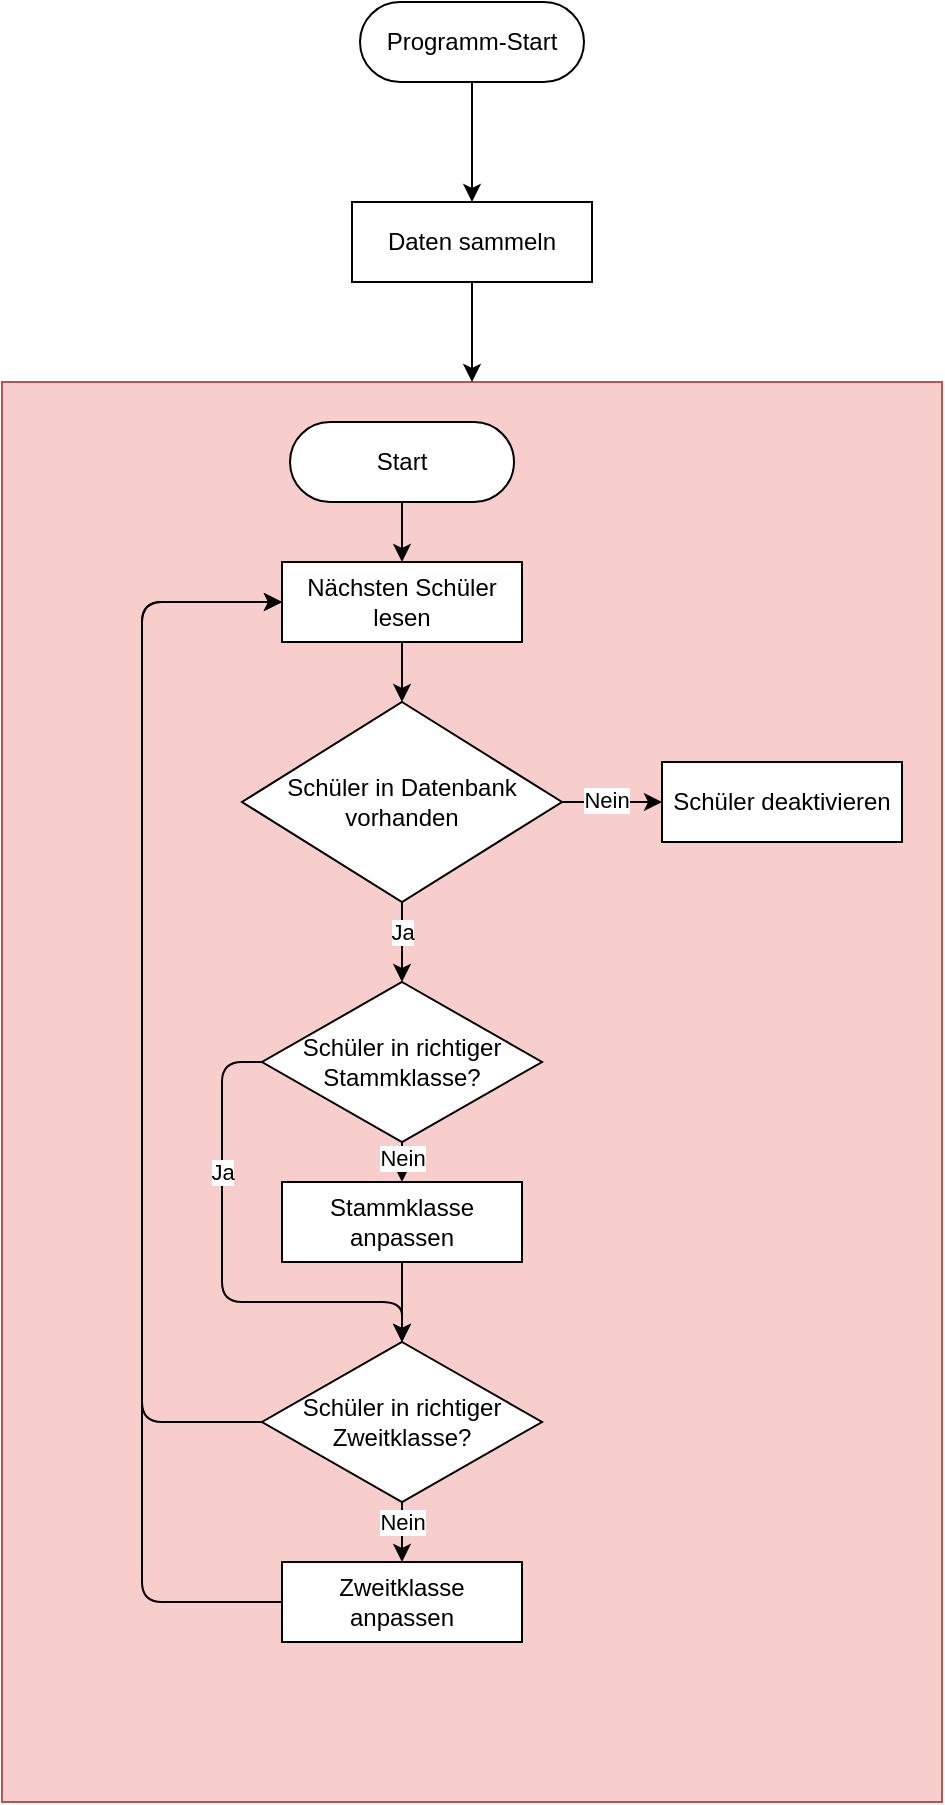 <mxfile version="14.0.4" type="github">
  <diagram id="C5RBs43oDa-KdzZeNtuy" name="Page-1">
    <mxGraphModel dx="3466" dy="1284" grid="1" gridSize="10" guides="1" tooltips="1" connect="1" arrows="1" fold="1" page="0" pageScale="1" pageWidth="827" pageHeight="1169" math="0" shadow="0">
      <root>
        <mxCell id="WIyWlLk6GJQsqaUBKTNV-0" />
        <mxCell id="WIyWlLk6GJQsqaUBKTNV-1" parent="WIyWlLk6GJQsqaUBKTNV-0" />
        <mxCell id="o0AXf6mT2X_4u5LiD2bt-0" value="" style="rounded=0;whiteSpace=wrap;html=1;fillColor=#f8cecc;strokeColor=#b85450;" vertex="1" parent="WIyWlLk6GJQsqaUBKTNV-1">
          <mxGeometry x="-1820" y="-170" width="470" height="710" as="geometry" />
        </mxCell>
        <mxCell id="o0AXf6mT2X_4u5LiD2bt-1" value="Programm-Start" style="rounded=1;whiteSpace=wrap;html=1;arcSize=50;" vertex="1" parent="WIyWlLk6GJQsqaUBKTNV-1">
          <mxGeometry x="-1641" y="-360" width="112" height="40" as="geometry" />
        </mxCell>
        <mxCell id="o0AXf6mT2X_4u5LiD2bt-3" style="edgeStyle=orthogonalEdgeStyle;rounded=0;orthogonalLoop=1;jettySize=auto;html=1;exitX=0.5;exitY=1;exitDx=0;exitDy=0;entryX=0.5;entryY=0;entryDx=0;entryDy=0;" edge="1" parent="WIyWlLk6GJQsqaUBKTNV-1" source="o0AXf6mT2X_4u5LiD2bt-1" target="o0AXf6mT2X_4u5LiD2bt-6">
          <mxGeometry relative="1" as="geometry">
            <mxPoint x="-1585" y="-320" as="sourcePoint" />
            <mxPoint x="-1585" y="-270" as="targetPoint" />
          </mxGeometry>
        </mxCell>
        <mxCell id="o0AXf6mT2X_4u5LiD2bt-8" style="edgeStyle=orthogonalEdgeStyle;rounded=0;orthogonalLoop=1;jettySize=auto;html=1;exitX=0.5;exitY=1;exitDx=0;exitDy=0;entryX=0.5;entryY=0;entryDx=0;entryDy=0;" edge="1" parent="WIyWlLk6GJQsqaUBKTNV-1" source="o0AXf6mT2X_4u5LiD2bt-6" target="o0AXf6mT2X_4u5LiD2bt-0">
          <mxGeometry relative="1" as="geometry" />
        </mxCell>
        <mxCell id="o0AXf6mT2X_4u5LiD2bt-6" value="Daten sammeln" style="rounded=0;whiteSpace=wrap;html=1;" vertex="1" parent="WIyWlLk6GJQsqaUBKTNV-1">
          <mxGeometry x="-1645" y="-260" width="120" height="40" as="geometry" />
        </mxCell>
        <mxCell id="o0AXf6mT2X_4u5LiD2bt-13" style="edgeStyle=orthogonalEdgeStyle;rounded=0;orthogonalLoop=1;jettySize=auto;html=1;exitX=0.5;exitY=1;exitDx=0;exitDy=0;entryX=0.5;entryY=0;entryDx=0;entryDy=0;" edge="1" parent="WIyWlLk6GJQsqaUBKTNV-1" source="o0AXf6mT2X_4u5LiD2bt-10" target="o0AXf6mT2X_4u5LiD2bt-12">
          <mxGeometry relative="1" as="geometry" />
        </mxCell>
        <mxCell id="o0AXf6mT2X_4u5LiD2bt-10" value="Start" style="rounded=1;whiteSpace=wrap;html=1;arcSize=50;" vertex="1" parent="WIyWlLk6GJQsqaUBKTNV-1">
          <mxGeometry x="-1676" y="-150" width="112" height="40" as="geometry" />
        </mxCell>
        <mxCell id="o0AXf6mT2X_4u5LiD2bt-16" style="edgeStyle=orthogonalEdgeStyle;rounded=0;orthogonalLoop=1;jettySize=auto;html=1;exitX=0.5;exitY=1;exitDx=0;exitDy=0;entryX=0.5;entryY=0;entryDx=0;entryDy=0;" edge="1" parent="WIyWlLk6GJQsqaUBKTNV-1" source="o0AXf6mT2X_4u5LiD2bt-29" target="o0AXf6mT2X_4u5LiD2bt-15">
          <mxGeometry relative="1" as="geometry" />
        </mxCell>
        <mxCell id="o0AXf6mT2X_4u5LiD2bt-34" value="Ja" style="edgeLabel;html=1;align=center;verticalAlign=middle;resizable=0;points=[];" vertex="1" connectable="0" parent="o0AXf6mT2X_4u5LiD2bt-16">
          <mxGeometry x="-0.286" relative="1" as="geometry">
            <mxPoint as="offset" />
          </mxGeometry>
        </mxCell>
        <mxCell id="o0AXf6mT2X_4u5LiD2bt-12" value="Nächsten Schüler lesen" style="rounded=0;whiteSpace=wrap;html=1;" vertex="1" parent="WIyWlLk6GJQsqaUBKTNV-1">
          <mxGeometry x="-1680" y="-80" width="120" height="40" as="geometry" />
        </mxCell>
        <mxCell id="o0AXf6mT2X_4u5LiD2bt-19" style="edgeStyle=orthogonalEdgeStyle;rounded=0;orthogonalLoop=1;jettySize=auto;html=1;exitX=0.5;exitY=1;exitDx=0;exitDy=0;entryX=0.5;entryY=0;entryDx=0;entryDy=0;" edge="1" parent="WIyWlLk6GJQsqaUBKTNV-1" source="o0AXf6mT2X_4u5LiD2bt-15" target="o0AXf6mT2X_4u5LiD2bt-18">
          <mxGeometry relative="1" as="geometry" />
        </mxCell>
        <mxCell id="o0AXf6mT2X_4u5LiD2bt-35" value="Nein" style="edgeLabel;html=1;align=center;verticalAlign=middle;resizable=0;points=[];" vertex="1" connectable="0" parent="o0AXf6mT2X_4u5LiD2bt-19">
          <mxGeometry x="-0.233" relative="1" as="geometry">
            <mxPoint as="offset" />
          </mxGeometry>
        </mxCell>
        <mxCell id="o0AXf6mT2X_4u5LiD2bt-22" style="edgeStyle=orthogonalEdgeStyle;rounded=1;orthogonalLoop=1;jettySize=auto;html=1;exitX=0;exitY=0.5;exitDx=0;exitDy=0;entryX=0.5;entryY=0;entryDx=0;entryDy=0;" edge="1" parent="WIyWlLk6GJQsqaUBKTNV-1" source="o0AXf6mT2X_4u5LiD2bt-15" target="o0AXf6mT2X_4u5LiD2bt-21">
          <mxGeometry relative="1" as="geometry">
            <Array as="points">
              <mxPoint x="-1710" y="170" />
              <mxPoint x="-1710" y="290" />
              <mxPoint x="-1620" y="290" />
            </Array>
          </mxGeometry>
        </mxCell>
        <mxCell id="o0AXf6mT2X_4u5LiD2bt-36" value="Ja" style="edgeLabel;html=1;align=center;verticalAlign=middle;resizable=0;points=[];" vertex="1" connectable="0" parent="o0AXf6mT2X_4u5LiD2bt-22">
          <mxGeometry x="-0.4" relative="1" as="geometry">
            <mxPoint as="offset" />
          </mxGeometry>
        </mxCell>
        <mxCell id="o0AXf6mT2X_4u5LiD2bt-15" value="Schüler in richtiger Stammklasse?" style="rhombus;whiteSpace=wrap;html=1;" vertex="1" parent="WIyWlLk6GJQsqaUBKTNV-1">
          <mxGeometry x="-1690" y="130" width="140" height="80" as="geometry" />
        </mxCell>
        <mxCell id="o0AXf6mT2X_4u5LiD2bt-23" style="edgeStyle=orthogonalEdgeStyle;rounded=0;orthogonalLoop=1;jettySize=auto;html=1;exitX=0.5;exitY=1;exitDx=0;exitDy=0;entryX=0.5;entryY=0;entryDx=0;entryDy=0;" edge="1" parent="WIyWlLk6GJQsqaUBKTNV-1" source="o0AXf6mT2X_4u5LiD2bt-18" target="o0AXf6mT2X_4u5LiD2bt-21">
          <mxGeometry relative="1" as="geometry" />
        </mxCell>
        <mxCell id="o0AXf6mT2X_4u5LiD2bt-18" value="Stammklasse anpassen" style="rounded=0;whiteSpace=wrap;html=1;" vertex="1" parent="WIyWlLk6GJQsqaUBKTNV-1">
          <mxGeometry x="-1680" y="230" width="120" height="40" as="geometry" />
        </mxCell>
        <mxCell id="o0AXf6mT2X_4u5LiD2bt-25" style="edgeStyle=orthogonalEdgeStyle;rounded=1;orthogonalLoop=1;jettySize=auto;html=1;exitX=0.5;exitY=1;exitDx=0;exitDy=0;entryX=0.5;entryY=0;entryDx=0;entryDy=0;" edge="1" parent="WIyWlLk6GJQsqaUBKTNV-1" source="o0AXf6mT2X_4u5LiD2bt-21" target="o0AXf6mT2X_4u5LiD2bt-24">
          <mxGeometry relative="1" as="geometry" />
        </mxCell>
        <mxCell id="o0AXf6mT2X_4u5LiD2bt-37" value="Nein" style="edgeLabel;html=1;align=center;verticalAlign=middle;resizable=0;points=[];" vertex="1" connectable="0" parent="o0AXf6mT2X_4u5LiD2bt-25">
          <mxGeometry x="0.192" relative="1" as="geometry">
            <mxPoint y="-7.85" as="offset" />
          </mxGeometry>
        </mxCell>
        <mxCell id="o0AXf6mT2X_4u5LiD2bt-38" style="edgeStyle=orthogonalEdgeStyle;rounded=1;orthogonalLoop=1;jettySize=auto;html=1;exitX=0;exitY=0.5;exitDx=0;exitDy=0;entryX=0;entryY=0.5;entryDx=0;entryDy=0;" edge="1" parent="WIyWlLk6GJQsqaUBKTNV-1" source="o0AXf6mT2X_4u5LiD2bt-21" target="o0AXf6mT2X_4u5LiD2bt-12">
          <mxGeometry relative="1" as="geometry">
            <Array as="points">
              <mxPoint x="-1750" y="350" />
              <mxPoint x="-1750" y="-60" />
            </Array>
          </mxGeometry>
        </mxCell>
        <mxCell id="o0AXf6mT2X_4u5LiD2bt-21" value="Schüler in richtiger Zweitklasse?" style="rhombus;whiteSpace=wrap;html=1;" vertex="1" parent="WIyWlLk6GJQsqaUBKTNV-1">
          <mxGeometry x="-1690" y="310" width="140" height="80" as="geometry" />
        </mxCell>
        <mxCell id="o0AXf6mT2X_4u5LiD2bt-39" style="rounded=1;orthogonalLoop=1;jettySize=auto;html=1;exitX=0;exitY=0.5;exitDx=0;exitDy=0;entryX=0;entryY=0.5;entryDx=0;entryDy=0;" edge="1" parent="WIyWlLk6GJQsqaUBKTNV-1" source="o0AXf6mT2X_4u5LiD2bt-24" target="o0AXf6mT2X_4u5LiD2bt-12">
          <mxGeometry relative="1" as="geometry">
            <Array as="points">
              <mxPoint x="-1750" y="440" />
              <mxPoint x="-1750" y="-60" />
            </Array>
          </mxGeometry>
        </mxCell>
        <mxCell id="o0AXf6mT2X_4u5LiD2bt-24" value="Zweitklasse anpassen" style="rounded=0;whiteSpace=wrap;html=1;" vertex="1" parent="WIyWlLk6GJQsqaUBKTNV-1">
          <mxGeometry x="-1680" y="420" width="120" height="40" as="geometry" />
        </mxCell>
        <mxCell id="o0AXf6mT2X_4u5LiD2bt-32" style="edgeStyle=orthogonalEdgeStyle;rounded=1;orthogonalLoop=1;jettySize=auto;html=1;exitX=1;exitY=0.5;exitDx=0;exitDy=0;entryX=0;entryY=0.5;entryDx=0;entryDy=0;" edge="1" parent="WIyWlLk6GJQsqaUBKTNV-1" source="o0AXf6mT2X_4u5LiD2bt-29" target="o0AXf6mT2X_4u5LiD2bt-31">
          <mxGeometry relative="1" as="geometry" />
        </mxCell>
        <mxCell id="o0AXf6mT2X_4u5LiD2bt-33" value="Nein" style="edgeLabel;html=1;align=center;verticalAlign=middle;resizable=0;points=[];" vertex="1" connectable="0" parent="o0AXf6mT2X_4u5LiD2bt-32">
          <mxGeometry x="-0.144" y="1" relative="1" as="geometry">
            <mxPoint as="offset" />
          </mxGeometry>
        </mxCell>
        <mxCell id="o0AXf6mT2X_4u5LiD2bt-29" value="Schüler in Datenbank vorhanden" style="rhombus;whiteSpace=wrap;html=1;" vertex="1" parent="WIyWlLk6GJQsqaUBKTNV-1">
          <mxGeometry x="-1700" y="-10" width="160" height="100" as="geometry" />
        </mxCell>
        <mxCell id="o0AXf6mT2X_4u5LiD2bt-30" style="edgeStyle=orthogonalEdgeStyle;rounded=0;orthogonalLoop=1;jettySize=auto;html=1;exitX=0.5;exitY=1;exitDx=0;exitDy=0;entryX=0.5;entryY=0;entryDx=0;entryDy=0;" edge="1" parent="WIyWlLk6GJQsqaUBKTNV-1" source="o0AXf6mT2X_4u5LiD2bt-12" target="o0AXf6mT2X_4u5LiD2bt-29">
          <mxGeometry relative="1" as="geometry">
            <mxPoint x="-1620" y="-40" as="sourcePoint" />
            <mxPoint x="-1620" y="270" as="targetPoint" />
          </mxGeometry>
        </mxCell>
        <mxCell id="o0AXf6mT2X_4u5LiD2bt-31" value="Schüler deaktivieren" style="rounded=0;whiteSpace=wrap;html=1;" vertex="1" parent="WIyWlLk6GJQsqaUBKTNV-1">
          <mxGeometry x="-1490" y="20" width="120" height="40" as="geometry" />
        </mxCell>
      </root>
    </mxGraphModel>
  </diagram>
</mxfile>

